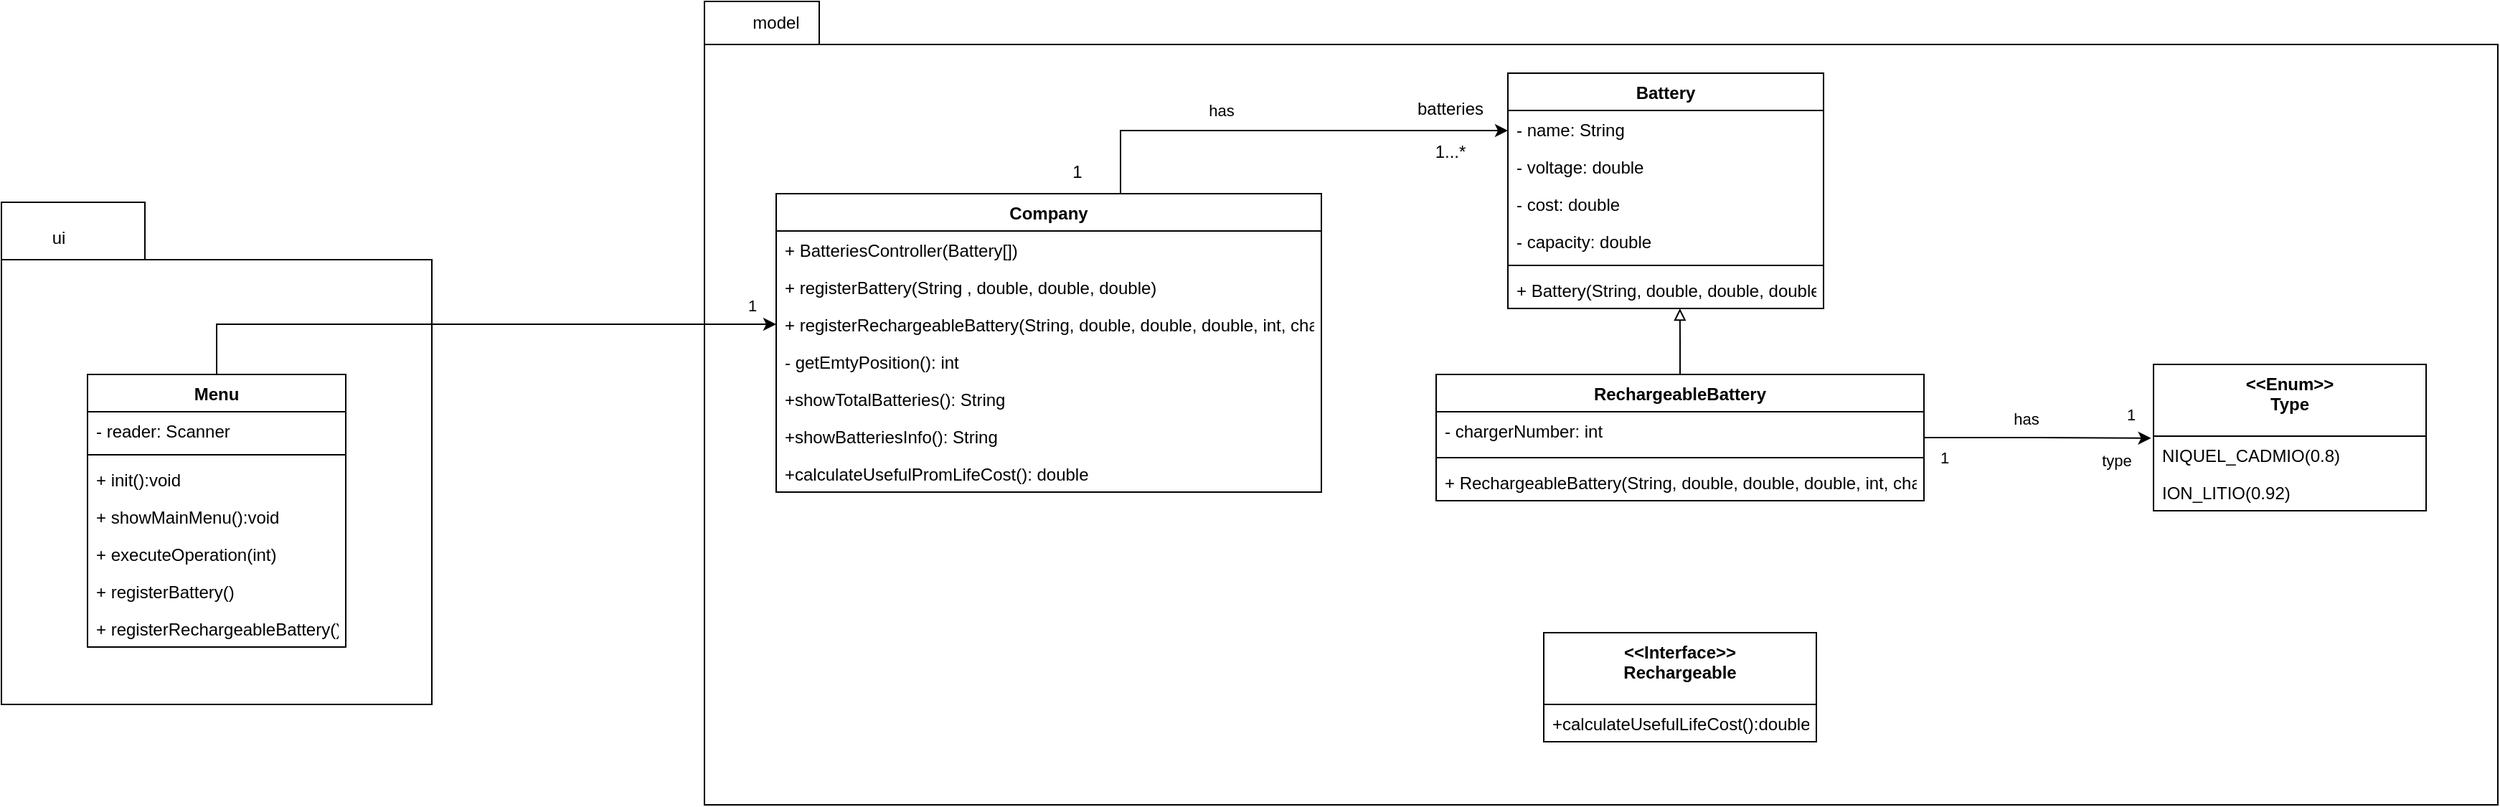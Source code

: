 <mxfile version="17.4.6" type="google"><diagram id="C5RBs43oDa-KdzZeNtuy" name="Page-1"><mxGraphModel dx="2105" dy="547" grid="1" gridSize="10" guides="1" tooltips="1" connect="1" arrows="1" fold="1" page="1" pageScale="1" pageWidth="827" pageHeight="1169" math="0" shadow="0"><root><mxCell id="WIyWlLk6GJQsqaUBKTNV-0"/><mxCell id="WIyWlLk6GJQsqaUBKTNV-1" parent="WIyWlLk6GJQsqaUBKTNV-0"/><mxCell id="KFI_tv-5zw9wPE4CrSgS-22" value="" style="shape=folder;fontStyle=1;spacingTop=10;tabWidth=100;tabHeight=40;tabPosition=left;html=1;" parent="WIyWlLk6GJQsqaUBKTNV-1" vertex="1"><mxGeometry x="-460" y="160" width="300" height="350" as="geometry"/></mxCell><mxCell id="jB546RNpSq8ED-jLLwOU-40" value="" style="shape=folder;fontStyle=1;spacingTop=10;tabWidth=80;tabHeight=30;tabPosition=left;html=1;" parent="WIyWlLk6GJQsqaUBKTNV-1" vertex="1"><mxGeometry x="30" y="20" width="1250" height="560" as="geometry"/></mxCell><mxCell id="jB546RNpSq8ED-jLLwOU-0" value="Battery" style="swimlane;fontStyle=1;align=center;verticalAlign=top;childLayout=stackLayout;horizontal=1;startSize=26;horizontalStack=0;resizeParent=1;resizeParentMax=0;resizeLast=0;collapsible=1;marginBottom=0;" parent="WIyWlLk6GJQsqaUBKTNV-1" vertex="1"><mxGeometry x="590" y="70" width="220" height="164" as="geometry"/></mxCell><mxCell id="FKiozMZ1DX3AK9-L08KK-1" value="- name: String" style="text;strokeColor=none;fillColor=none;align=left;verticalAlign=top;spacingLeft=4;spacingRight=4;overflow=hidden;rotatable=0;points=[[0,0.5],[1,0.5]];portConstraint=eastwest;" parent="jB546RNpSq8ED-jLLwOU-0" vertex="1"><mxGeometry y="26" width="220" height="26" as="geometry"/></mxCell><mxCell id="jB546RNpSq8ED-jLLwOU-31" value="- voltage: double" style="text;strokeColor=none;fillColor=none;align=left;verticalAlign=top;spacingLeft=4;spacingRight=4;overflow=hidden;rotatable=0;points=[[0,0.5],[1,0.5]];portConstraint=eastwest;" parent="jB546RNpSq8ED-jLLwOU-0" vertex="1"><mxGeometry y="52" width="220" height="26" as="geometry"/></mxCell><mxCell id="jB546RNpSq8ED-jLLwOU-33" value="- cost: double" style="text;strokeColor=none;fillColor=none;align=left;verticalAlign=top;spacingLeft=4;spacingRight=4;overflow=hidden;rotatable=0;points=[[0,0.5],[1,0.5]];portConstraint=eastwest;" parent="jB546RNpSq8ED-jLLwOU-0" vertex="1"><mxGeometry y="78" width="220" height="26" as="geometry"/></mxCell><mxCell id="jB546RNpSq8ED-jLLwOU-32" value="- capacity: double" style="text;strokeColor=none;fillColor=none;align=left;verticalAlign=top;spacingLeft=4;spacingRight=4;overflow=hidden;rotatable=0;points=[[0,0.5],[1,0.5]];portConstraint=eastwest;" parent="jB546RNpSq8ED-jLLwOU-0" vertex="1"><mxGeometry y="104" width="220" height="26" as="geometry"/></mxCell><mxCell id="jB546RNpSq8ED-jLLwOU-2" value="" style="line;strokeWidth=1;fillColor=none;align=left;verticalAlign=middle;spacingTop=-1;spacingLeft=3;spacingRight=3;rotatable=0;labelPosition=right;points=[];portConstraint=eastwest;" parent="jB546RNpSq8ED-jLLwOU-0" vertex="1"><mxGeometry y="130" width="220" height="8" as="geometry"/></mxCell><mxCell id="jB546RNpSq8ED-jLLwOU-3" value="+ Battery(String, double, double, double)" style="text;strokeColor=none;fillColor=none;align=left;verticalAlign=top;spacingLeft=4;spacingRight=4;overflow=hidden;rotatable=0;points=[[0,0.5],[1,0.5]];portConstraint=eastwest;" parent="jB546RNpSq8ED-jLLwOU-0" vertex="1"><mxGeometry y="138" width="220" height="26" as="geometry"/></mxCell><mxCell id="jB546RNpSq8ED-jLLwOU-34" style="edgeStyle=orthogonalEdgeStyle;rounded=0;orthogonalLoop=1;jettySize=auto;html=1;entryX=0.545;entryY=1;entryDx=0;entryDy=0;entryPerimeter=0;endArrow=block;endFill=0;" parent="WIyWlLk6GJQsqaUBKTNV-1" source="jB546RNpSq8ED-jLLwOU-4" target="jB546RNpSq8ED-jLLwOU-3" edge="1"><mxGeometry relative="1" as="geometry"/></mxCell><mxCell id="0pW0i8vypaOFYtvn54Q8-9" style="edgeStyle=orthogonalEdgeStyle;rounded=0;orthogonalLoop=1;jettySize=auto;html=1;entryX=-0.009;entryY=0.054;entryDx=0;entryDy=0;entryPerimeter=0;" parent="WIyWlLk6GJQsqaUBKTNV-1" source="jB546RNpSq8ED-jLLwOU-4" target="0pW0i8vypaOFYtvn54Q8-5" edge="1"><mxGeometry relative="1" as="geometry"/></mxCell><mxCell id="0pW0i8vypaOFYtvn54Q8-10" value="has" style="edgeLabel;html=1;align=center;verticalAlign=middle;resizable=0;points=[];" parent="0pW0i8vypaOFYtvn54Q8-9" connectable="0" vertex="1"><mxGeometry x="-0.205" y="1" relative="1" as="geometry"><mxPoint x="8" y="-12" as="offset"/></mxGeometry></mxCell><mxCell id="jB546RNpSq8ED-jLLwOU-4" value="RechargeableBattery" style="swimlane;fontStyle=1;align=center;verticalAlign=top;childLayout=stackLayout;horizontal=1;startSize=26;horizontalStack=0;resizeParent=1;resizeParentMax=0;resizeLast=0;collapsible=1;marginBottom=0;" parent="WIyWlLk6GJQsqaUBKTNV-1" vertex="1"><mxGeometry x="540" y="280" width="340" height="88" as="geometry"/></mxCell><mxCell id="jB546RNpSq8ED-jLLwOU-5" value="- chargerNumber: int " style="text;strokeColor=none;fillColor=none;align=left;verticalAlign=top;spacingLeft=4;spacingRight=4;overflow=hidden;rotatable=0;points=[[0,0.5],[1,0.5]];portConstraint=eastwest;" parent="jB546RNpSq8ED-jLLwOU-4" vertex="1"><mxGeometry y="26" width="340" height="28" as="geometry"/></mxCell><mxCell id="jB546RNpSq8ED-jLLwOU-6" value="" style="line;strokeWidth=1;fillColor=none;align=left;verticalAlign=middle;spacingTop=-1;spacingLeft=3;spacingRight=3;rotatable=0;labelPosition=right;points=[];portConstraint=eastwest;" parent="jB546RNpSq8ED-jLLwOU-4" vertex="1"><mxGeometry y="54" width="340" height="8" as="geometry"/></mxCell><mxCell id="jB546RNpSq8ED-jLLwOU-7" value="+ RechargeableBattery(String, double, double, double, int, char)" style="text;strokeColor=none;fillColor=none;align=left;verticalAlign=top;spacingLeft=4;spacingRight=4;overflow=hidden;rotatable=0;points=[[0,0.5],[1,0.5]];portConstraint=eastwest;" parent="jB546RNpSq8ED-jLLwOU-4" vertex="1"><mxGeometry y="62" width="340" height="26" as="geometry"/></mxCell><mxCell id="jB546RNpSq8ED-jLLwOU-9" value="&lt;&lt;Interface&gt;&gt;&#10;Rechargeable" style="swimlane;fontStyle=1;align=center;verticalAlign=top;childLayout=stackLayout;horizontal=1;startSize=50;horizontalStack=0;resizeParent=1;resizeParentMax=0;resizeLast=0;collapsible=1;marginBottom=0;" parent="WIyWlLk6GJQsqaUBKTNV-1" vertex="1"><mxGeometry x="615" y="460" width="190" height="76" as="geometry"/></mxCell><mxCell id="jB546RNpSq8ED-jLLwOU-12" value="+calculateUsefulLifeCost():double" style="text;strokeColor=none;fillColor=none;align=left;verticalAlign=top;spacingLeft=4;spacingRight=4;overflow=hidden;rotatable=0;points=[[0,0.5],[1,0.5]];portConstraint=eastwest;" parent="jB546RNpSq8ED-jLLwOU-9" vertex="1"><mxGeometry y="50" width="190" height="26" as="geometry"/></mxCell><mxCell id="jB546RNpSq8ED-jLLwOU-22" style="edgeStyle=orthogonalEdgeStyle;rounded=0;orthogonalLoop=1;jettySize=auto;html=1;entryX=0;entryY=0.5;entryDx=0;entryDy=0;" parent="WIyWlLk6GJQsqaUBKTNV-1" source="jB546RNpSq8ED-jLLwOU-13" target="FKiozMZ1DX3AK9-L08KK-1" edge="1"><mxGeometry relative="1" as="geometry"><mxPoint x="520" y="109" as="targetPoint"/><Array as="points"><mxPoint x="320" y="110"/></Array></mxGeometry></mxCell><mxCell id="0pW0i8vypaOFYtvn54Q8-14" value="has" style="edgeLabel;html=1;align=center;verticalAlign=middle;resizable=0;points=[];" parent="jB546RNpSq8ED-jLLwOU-22" connectable="0" vertex="1"><mxGeometry x="-0.277" y="2" relative="1" as="geometry"><mxPoint y="-12" as="offset"/></mxGeometry></mxCell><mxCell id="jB546RNpSq8ED-jLLwOU-13" value="Company" style="swimlane;fontStyle=1;align=center;verticalAlign=top;childLayout=stackLayout;horizontal=1;startSize=26;horizontalStack=0;resizeParent=1;resizeParentMax=0;resizeLast=0;collapsible=1;marginBottom=0;" parent="WIyWlLk6GJQsqaUBKTNV-1" vertex="1"><mxGeometry x="80" y="154" width="380" height="208" as="geometry"/></mxCell><mxCell id="jB546RNpSq8ED-jLLwOU-16" value="+ BatteriesController(Battery[])" style="text;strokeColor=none;fillColor=none;align=left;verticalAlign=top;spacingLeft=4;spacingRight=4;overflow=hidden;rotatable=0;points=[[0,0.5],[1,0.5]];portConstraint=eastwest;" parent="jB546RNpSq8ED-jLLwOU-13" vertex="1"><mxGeometry y="26" width="380" height="26" as="geometry"/></mxCell><mxCell id="KFI_tv-5zw9wPE4CrSgS-1" value="+ registerBattery(String , double, double, double)" style="text;strokeColor=none;fillColor=none;align=left;verticalAlign=top;spacingLeft=4;spacingRight=4;overflow=hidden;rotatable=0;points=[[0,0.5],[1,0.5]];portConstraint=eastwest;" parent="jB546RNpSq8ED-jLLwOU-13" vertex="1"><mxGeometry y="52" width="380" height="26" as="geometry"/></mxCell><mxCell id="KFI_tv-5zw9wPE4CrSgS-2" value="+ registerRechargeableBattery(String, double, double, double, int, char) " style="text;strokeColor=none;fillColor=none;align=left;verticalAlign=top;spacingLeft=4;spacingRight=4;overflow=hidden;rotatable=0;points=[[0,0.5],[1,0.5]];portConstraint=eastwest;" parent="jB546RNpSq8ED-jLLwOU-13" vertex="1"><mxGeometry y="78" width="380" height="26" as="geometry"/></mxCell><mxCell id="KFI_tv-5zw9wPE4CrSgS-3" value="- getEmtyPosition(): int " style="text;strokeColor=none;fillColor=none;align=left;verticalAlign=top;spacingLeft=4;spacingRight=4;overflow=hidden;rotatable=0;points=[[0,0.5],[1,0.5]];portConstraint=eastwest;" parent="jB546RNpSq8ED-jLLwOU-13" vertex="1"><mxGeometry y="104" width="380" height="26" as="geometry"/></mxCell><mxCell id="KFI_tv-5zw9wPE4CrSgS-4" value="+showTotalBatteries(): String" style="text;strokeColor=none;fillColor=none;align=left;verticalAlign=top;spacingLeft=4;spacingRight=4;overflow=hidden;rotatable=0;points=[[0,0.5],[1,0.5]];portConstraint=eastwest;" parent="jB546RNpSq8ED-jLLwOU-13" vertex="1"><mxGeometry y="130" width="380" height="26" as="geometry"/></mxCell><mxCell id="KFI_tv-5zw9wPE4CrSgS-5" value="+showBatteriesInfo(): String" style="text;strokeColor=none;fillColor=none;align=left;verticalAlign=top;spacingLeft=4;spacingRight=4;overflow=hidden;rotatable=0;points=[[0,0.5],[1,0.5]];portConstraint=eastwest;" parent="jB546RNpSq8ED-jLLwOU-13" vertex="1"><mxGeometry y="156" width="380" height="26" as="geometry"/></mxCell><mxCell id="KFI_tv-5zw9wPE4CrSgS-6" value="+calculateUsefulPromLifeCost(): double" style="text;strokeColor=none;fillColor=none;align=left;verticalAlign=top;spacingLeft=4;spacingRight=4;overflow=hidden;rotatable=0;points=[[0,0.5],[1,0.5]];portConstraint=eastwest;" parent="jB546RNpSq8ED-jLLwOU-13" vertex="1"><mxGeometry y="182" width="380" height="26" as="geometry"/></mxCell><mxCell id="0pW0i8vypaOFYtvn54Q8-15" style="edgeStyle=orthogonalEdgeStyle;rounded=0;orthogonalLoop=1;jettySize=auto;html=1;entryX=0;entryY=0.5;entryDx=0;entryDy=0;" parent="WIyWlLk6GJQsqaUBKTNV-1" source="jB546RNpSq8ED-jLLwOU-17" target="KFI_tv-5zw9wPE4CrSgS-2" edge="1"><mxGeometry relative="1" as="geometry"/></mxCell><mxCell id="0pW0i8vypaOFYtvn54Q8-16" value="1" style="edgeLabel;html=1;align=center;verticalAlign=middle;resizable=0;points=[];" parent="0pW0i8vypaOFYtvn54Q8-15" connectable="0" vertex="1"><mxGeometry x="0.921" y="-1" relative="1" as="geometry"><mxPoint y="-14" as="offset"/></mxGeometry></mxCell><mxCell id="jB546RNpSq8ED-jLLwOU-17" value="Menu" style="swimlane;fontStyle=1;align=center;verticalAlign=top;childLayout=stackLayout;horizontal=1;startSize=26;horizontalStack=0;resizeParent=1;resizeParentMax=0;resizeLast=0;collapsible=1;marginBottom=0;" parent="WIyWlLk6GJQsqaUBKTNV-1" vertex="1"><mxGeometry x="-400" y="280" width="180" height="190" as="geometry"/></mxCell><mxCell id="jB546RNpSq8ED-jLLwOU-18" value="- reader: Scanner" style="text;strokeColor=none;fillColor=none;align=left;verticalAlign=top;spacingLeft=4;spacingRight=4;overflow=hidden;rotatable=0;points=[[0,0.5],[1,0.5]];portConstraint=eastwest;" parent="jB546RNpSq8ED-jLLwOU-17" vertex="1"><mxGeometry y="26" width="180" height="26" as="geometry"/></mxCell><mxCell id="jB546RNpSq8ED-jLLwOU-19" value="" style="line;strokeWidth=1;fillColor=none;align=left;verticalAlign=middle;spacingTop=-1;spacingLeft=3;spacingRight=3;rotatable=0;labelPosition=right;points=[];portConstraint=eastwest;" parent="jB546RNpSq8ED-jLLwOU-17" vertex="1"><mxGeometry y="52" width="180" height="8" as="geometry"/></mxCell><mxCell id="jB546RNpSq8ED-jLLwOU-20" value="+ init():void" style="text;strokeColor=none;fillColor=none;align=left;verticalAlign=top;spacingLeft=4;spacingRight=4;overflow=hidden;rotatable=0;points=[[0,0.5],[1,0.5]];portConstraint=eastwest;" parent="jB546RNpSq8ED-jLLwOU-17" vertex="1"><mxGeometry y="60" width="180" height="26" as="geometry"/></mxCell><mxCell id="KFI_tv-5zw9wPE4CrSgS-8" value="+ showMainMenu():void" style="text;strokeColor=none;fillColor=none;align=left;verticalAlign=top;spacingLeft=4;spacingRight=4;overflow=hidden;rotatable=0;points=[[0,0.5],[1,0.5]];portConstraint=eastwest;" parent="jB546RNpSq8ED-jLLwOU-17" vertex="1"><mxGeometry y="86" width="180" height="26" as="geometry"/></mxCell><mxCell id="KFI_tv-5zw9wPE4CrSgS-9" value="+ executeOperation(int)" style="text;strokeColor=none;fillColor=none;align=left;verticalAlign=top;spacingLeft=4;spacingRight=4;overflow=hidden;rotatable=0;points=[[0,0.5],[1,0.5]];portConstraint=eastwest;" parent="jB546RNpSq8ED-jLLwOU-17" vertex="1"><mxGeometry y="112" width="180" height="26" as="geometry"/></mxCell><mxCell id="KFI_tv-5zw9wPE4CrSgS-10" value="+ registerBattery()" style="text;strokeColor=none;fillColor=none;align=left;verticalAlign=top;spacingLeft=4;spacingRight=4;overflow=hidden;rotatable=0;points=[[0,0.5],[1,0.5]];portConstraint=eastwest;" parent="jB546RNpSq8ED-jLLwOU-17" vertex="1"><mxGeometry y="138" width="180" height="26" as="geometry"/></mxCell><mxCell id="KFI_tv-5zw9wPE4CrSgS-11" value="+ registerRechargeableBattery()" style="text;strokeColor=none;fillColor=none;align=left;verticalAlign=top;spacingLeft=4;spacingRight=4;overflow=hidden;rotatable=0;points=[[0,0.5],[1,0.5]];portConstraint=eastwest;" parent="jB546RNpSq8ED-jLLwOU-17" vertex="1"><mxGeometry y="164" width="180" height="26" as="geometry"/></mxCell><mxCell id="jB546RNpSq8ED-jLLwOU-27" value="batteries" style="text;html=1;strokeColor=none;fillColor=none;align=center;verticalAlign=middle;whiteSpace=wrap;rounded=0;" parent="WIyWlLk6GJQsqaUBKTNV-1" vertex="1"><mxGeometry x="520" y="80" width="60" height="30" as="geometry"/></mxCell><mxCell id="jB546RNpSq8ED-jLLwOU-41" value="model" style="text;html=1;strokeColor=none;fillColor=none;align=center;verticalAlign=middle;whiteSpace=wrap;rounded=0;" parent="WIyWlLk6GJQsqaUBKTNV-1" vertex="1"><mxGeometry x="50" y="20" width="60" height="30" as="geometry"/></mxCell><mxCell id="KFI_tv-5zw9wPE4CrSgS-23" value="ui" style="text;html=1;strokeColor=none;fillColor=none;align=center;verticalAlign=middle;whiteSpace=wrap;rounded=0;" parent="WIyWlLk6GJQsqaUBKTNV-1" vertex="1"><mxGeometry x="-450" y="170" width="60" height="30" as="geometry"/></mxCell><mxCell id="0pW0i8vypaOFYtvn54Q8-1" value="1" style="text;html=1;strokeColor=none;fillColor=none;align=center;verticalAlign=middle;whiteSpace=wrap;rounded=0;" parent="WIyWlLk6GJQsqaUBKTNV-1" vertex="1"><mxGeometry x="260" y="124" width="60" height="30" as="geometry"/></mxCell><mxCell id="0pW0i8vypaOFYtvn54Q8-2" value="1...*" style="text;html=1;strokeColor=none;fillColor=none;align=center;verticalAlign=middle;whiteSpace=wrap;rounded=0;" parent="WIyWlLk6GJQsqaUBKTNV-1" vertex="1"><mxGeometry x="520" y="110" width="60" height="30" as="geometry"/></mxCell><mxCell id="0pW0i8vypaOFYtvn54Q8-4" value="&lt;&lt;Enum&gt;&gt;&#10;Type" style="swimlane;fontStyle=1;align=center;verticalAlign=top;childLayout=stackLayout;horizontal=1;startSize=50;horizontalStack=0;resizeParent=1;resizeParentMax=0;resizeLast=0;collapsible=1;marginBottom=0;" parent="WIyWlLk6GJQsqaUBKTNV-1" vertex="1"><mxGeometry x="1040" y="273" width="190" height="102" as="geometry"/></mxCell><mxCell id="0pW0i8vypaOFYtvn54Q8-5" value="NIQUEL_CADMIO(0.8)" style="text;strokeColor=none;fillColor=none;align=left;verticalAlign=top;spacingLeft=4;spacingRight=4;overflow=hidden;rotatable=0;points=[[0,0.5],[1,0.5]];portConstraint=eastwest;" parent="0pW0i8vypaOFYtvn54Q8-4" vertex="1"><mxGeometry y="50" width="190" height="26" as="geometry"/></mxCell><mxCell id="0pW0i8vypaOFYtvn54Q8-8" value="ION_LITIO(0.92)" style="text;strokeColor=none;fillColor=none;align=left;verticalAlign=top;spacingLeft=4;spacingRight=4;overflow=hidden;rotatable=0;points=[[0,0.5],[1,0.5]];portConstraint=eastwest;" parent="0pW0i8vypaOFYtvn54Q8-4" vertex="1"><mxGeometry y="76" width="190" height="26" as="geometry"/></mxCell><mxCell id="0pW0i8vypaOFYtvn54Q8-11" value="1" style="edgeLabel;html=1;align=center;verticalAlign=middle;resizable=0;points=[];" parent="WIyWlLk6GJQsqaUBKTNV-1" connectable="0" vertex="1"><mxGeometry x="1020.002" y="289.996" as="geometry"><mxPoint x="4" y="18" as="offset"/></mxGeometry></mxCell><mxCell id="0pW0i8vypaOFYtvn54Q8-12" value="type" style="edgeLabel;html=1;align=center;verticalAlign=middle;resizable=0;points=[];" parent="WIyWlLk6GJQsqaUBKTNV-1" connectable="0" vertex="1"><mxGeometry x="1000.002" y="339.996" as="geometry"><mxPoint x="14" as="offset"/></mxGeometry></mxCell><mxCell id="0pW0i8vypaOFYtvn54Q8-13" value="1" style="edgeLabel;html=1;align=center;verticalAlign=middle;resizable=0;points=[];" parent="WIyWlLk6GJQsqaUBKTNV-1" connectable="0" vertex="1"><mxGeometry x="890.002" y="319.996" as="geometry"><mxPoint x="4" y="18" as="offset"/></mxGeometry></mxCell></root></mxGraphModel></diagram></mxfile>